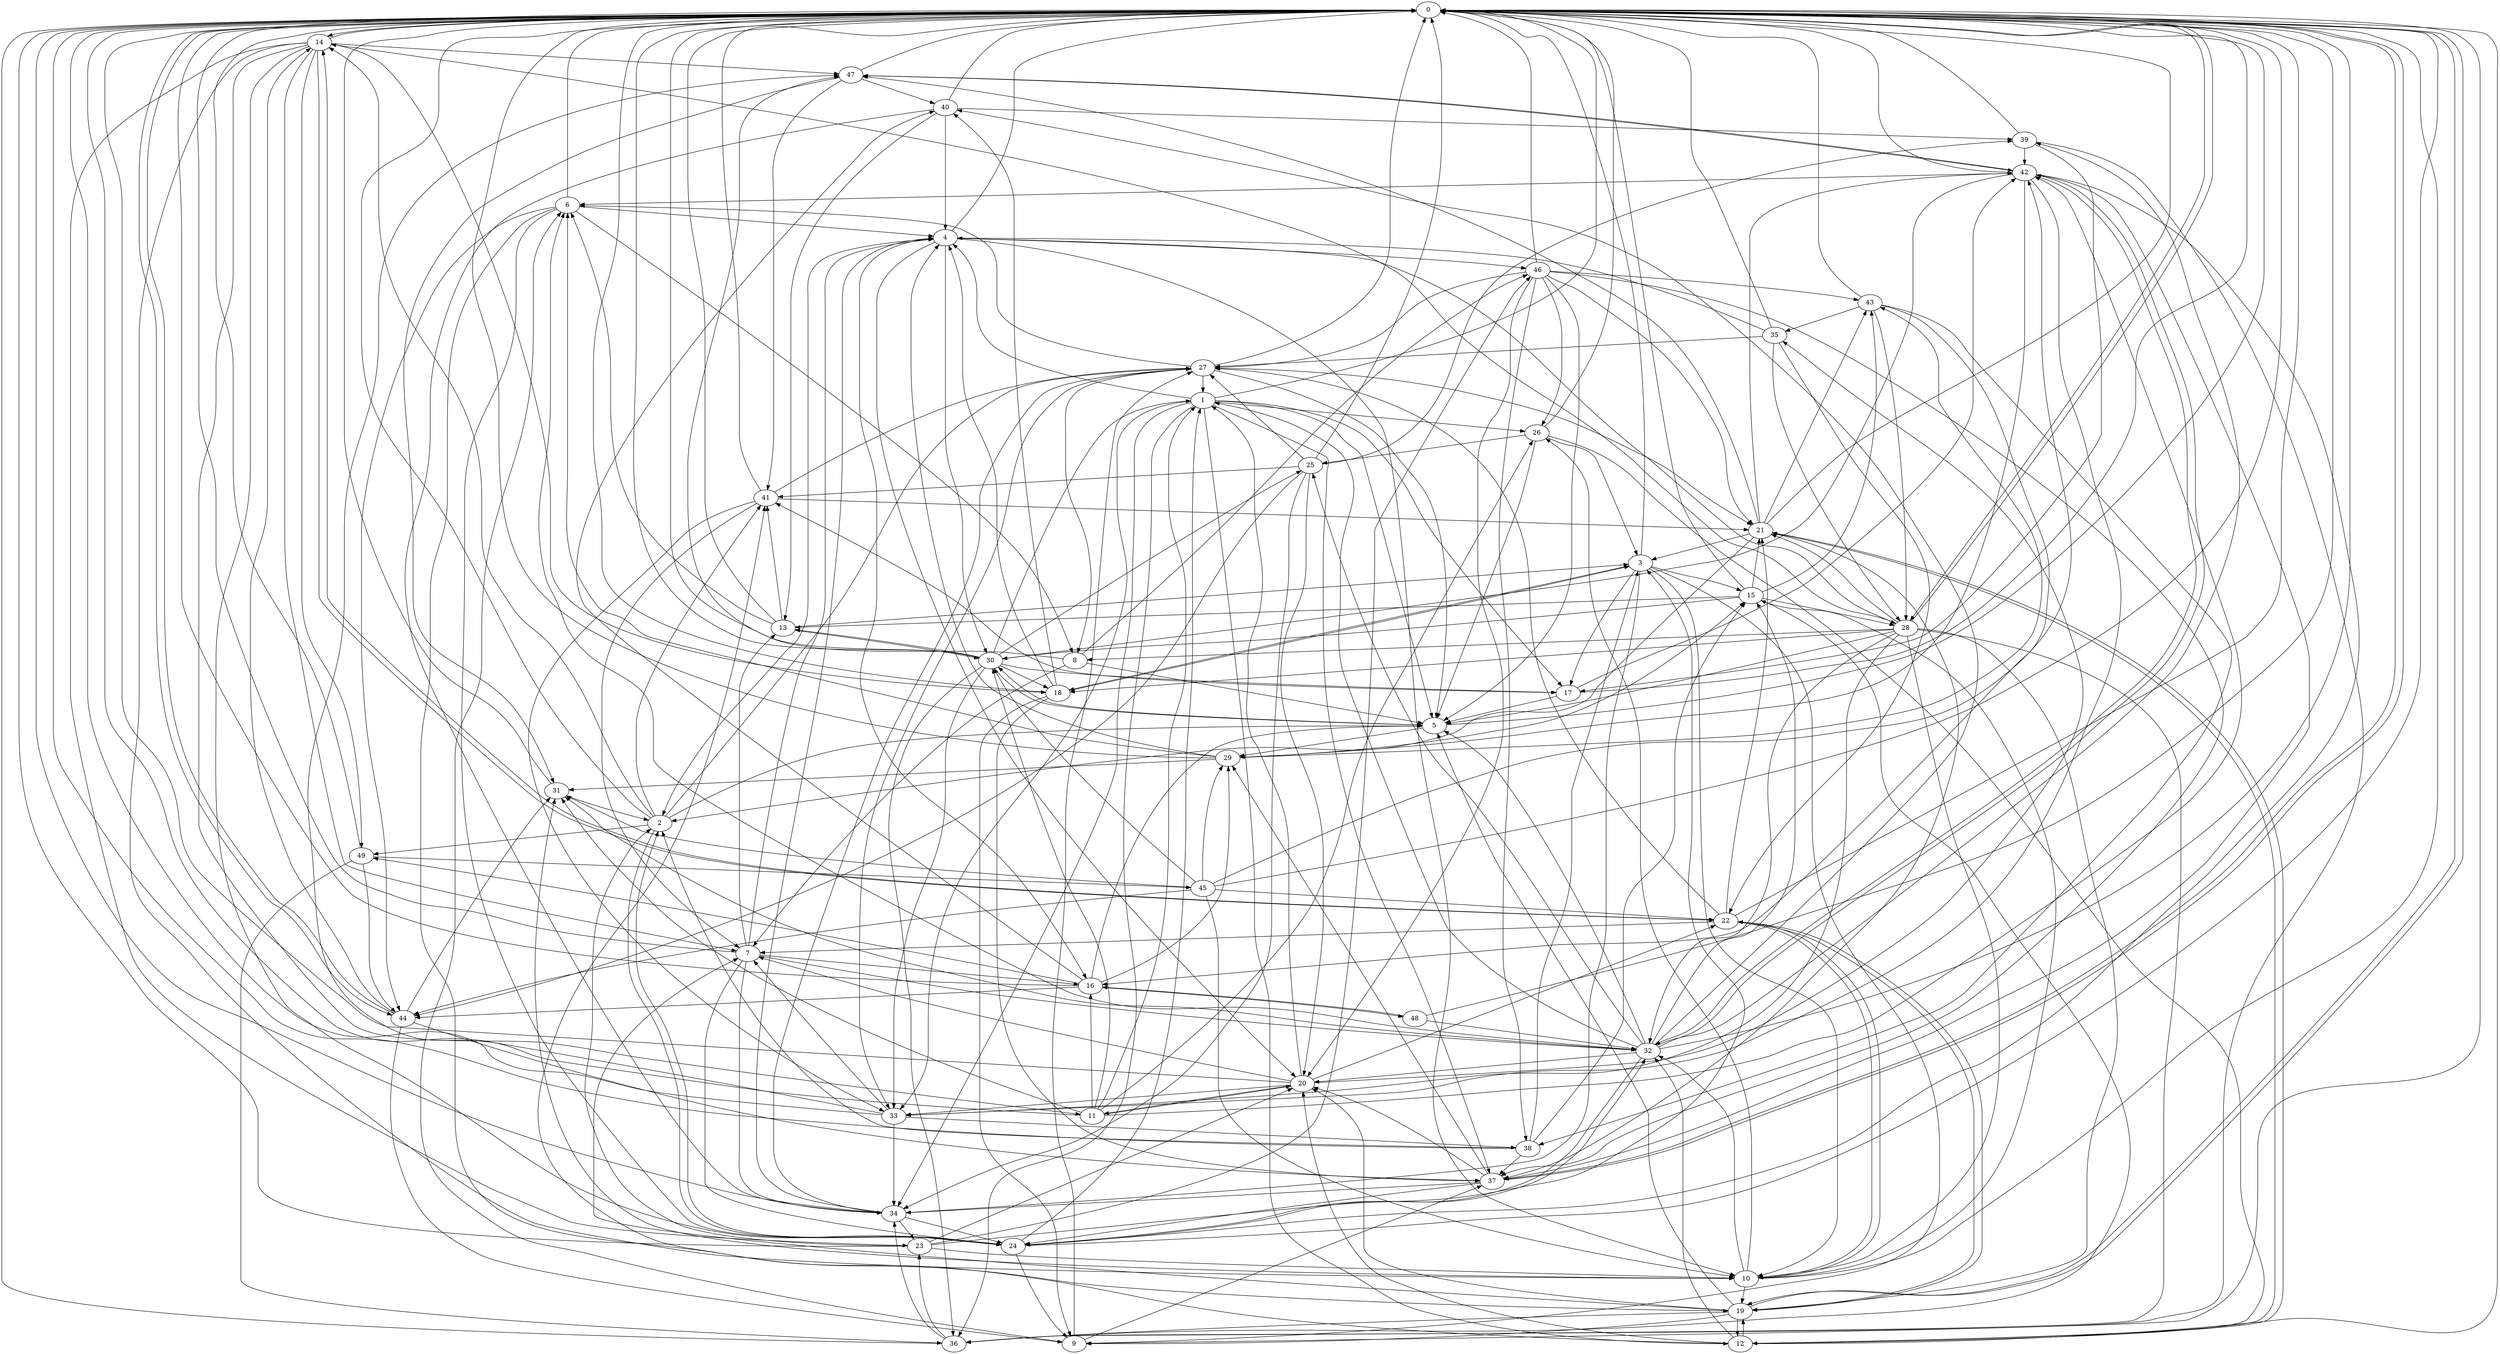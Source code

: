 strict digraph "" {
	0	 [component_delay=3];
	14	 [component_delay=3];
	0 -> 14	 [wire_delay=2];
	19	 [component_delay=3];
	0 -> 19	 [wire_delay=1];
	28	 [component_delay=3];
	0 -> 28	 [wire_delay=2];
	37	 [component_delay=3];
	0 -> 37	 [wire_delay=1];
	44	 [component_delay=3];
	0 -> 44	 [wire_delay=1];
	14 -> 0	 [wire_delay=0];
	24	 [component_delay=3];
	14 -> 24	 [wire_delay=1];
	49	 [component_delay=3];
	14 -> 49	 [wire_delay=1];
	10	 [component_delay=3];
	14 -> 10	 [wire_delay=1];
	18	 [component_delay=3];
	14 -> 18	 [wire_delay=1];
	7	 [component_delay=3];
	14 -> 7	 [wire_delay=1];
	22	 [component_delay=3];
	14 -> 22	 [wire_delay=1];
	11	 [component_delay=3];
	14 -> 11	 [wire_delay=1];
	23	 [component_delay=3];
	14 -> 23	 [wire_delay=0];
	47	 [component_delay=3];
	14 -> 47	 [wire_delay=1];
	19 -> 0	 [wire_delay=1];
	5	 [component_delay=3];
	19 -> 5	 [wire_delay=1];
	12	 [component_delay=3];
	19 -> 12	 [wire_delay=2];
	36	 [component_delay=3];
	19 -> 36	 [wire_delay=2];
	9	 [component_delay=3];
	19 -> 9	 [wire_delay=1];
	20	 [component_delay=3];
	19 -> 20	 [wire_delay=1];
	19 -> 7	 [wire_delay=2];
	19 -> 22	 [wire_delay=2];
	28 -> 0	 [wire_delay=0];
	28 -> 14	 [wire_delay=1];
	28 -> 19	 [wire_delay=0];
	28 -> 5	 [wire_delay=0];
	33	 [component_delay=3];
	28 -> 33	 [wire_delay=1];
	28 -> 36	 [wire_delay=1];
	28 -> 10	 [wire_delay=1];
	28 -> 18	 [wire_delay=1];
	8	 [component_delay=3];
	28 -> 8	 [wire_delay=0];
	32	 [component_delay=3];
	28 -> 32	 [wire_delay=0];
	21	 [component_delay=3];
	28 -> 21	 [wire_delay=1];
	37 -> 0	 [wire_delay=1];
	34	 [component_delay=3];
	37 -> 34	 [wire_delay=2];
	37 -> 24	 [wire_delay=2];
	37 -> 20	 [wire_delay=1];
	29	 [component_delay=3];
	37 -> 29	 [wire_delay=2];
	44 -> 0	 [wire_delay=1];
	44 -> 14	 [wire_delay=2];
	44 -> 37	 [wire_delay=1];
	44 -> 9	 [wire_delay=1];
	31	 [component_delay=3];
	44 -> 31	 [wire_delay=1];
	1	 [component_delay=3];
	1 -> 0	 [wire_delay=0];
	1 -> 37	 [wire_delay=0];
	4	 [component_delay=3];
	1 -> 4	 [wire_delay=0];
	1 -> 5	 [wire_delay=0];
	1 -> 12	 [wire_delay=1];
	17	 [component_delay=3];
	1 -> 17	 [wire_delay=1];
	26	 [component_delay=3];
	1 -> 26	 [wire_delay=1];
	1 -> 33	 [wire_delay=1];
	1 -> 34	 [wire_delay=1];
	1 -> 36	 [wire_delay=1];
	4 -> 0	 [wire_delay=1];
	4 -> 28	 [wire_delay=2];
	2	 [component_delay=3];
	4 -> 2	 [wire_delay=2];
	4 -> 10	 [wire_delay=2];
	16	 [component_delay=3];
	4 -> 16	 [wire_delay=1];
	4 -> 20	 [wire_delay=1];
	30	 [component_delay=3];
	4 -> 30	 [wire_delay=2];
	46	 [component_delay=3];
	4 -> 46	 [wire_delay=2];
	5 -> 0	 [wire_delay=1];
	5 -> 30	 [wire_delay=2];
	5 -> 29	 [wire_delay=2];
	12 -> 0	 [wire_delay=0];
	12 -> 19	 [wire_delay=0];
	41	 [component_delay=3];
	12 -> 41	 [wire_delay=1];
	12 -> 20	 [wire_delay=0];
	12 -> 32	 [wire_delay=0];
	12 -> 21	 [wire_delay=1];
	17 -> 0	 [wire_delay=0];
	17 -> 5	 [wire_delay=0];
	17 -> 41	 [wire_delay=1];
	42	 [component_delay=3];
	17 -> 42	 [wire_delay=0];
	26 -> 0	 [wire_delay=0];
	26 -> 5	 [wire_delay=0];
	26 -> 12	 [wire_delay=1];
	3	 [component_delay=3];
	26 -> 3	 [wire_delay=0];
	25	 [component_delay=3];
	26 -> 25	 [wire_delay=0];
	33 -> 0	 [wire_delay=0];
	33 -> 34	 [wire_delay=1];
	33 -> 7	 [wire_delay=1];
	33 -> 47	 [wire_delay=1];
	38	 [component_delay=3];
	33 -> 38	 [wire_delay=1];
	34 -> 0	 [wire_delay=0];
	34 -> 4	 [wire_delay=0];
	34 -> 24	 [wire_delay=1];
	27	 [component_delay=3];
	34 -> 27	 [wire_delay=0];
	34 -> 23	 [wire_delay=0];
	36 -> 0	 [wire_delay=0];
	36 -> 34	 [wire_delay=1];
	36 -> 23	 [wire_delay=0];
	2 -> 0	 [wire_delay=0];
	2 -> 14	 [wire_delay=1];
	2 -> 5	 [wire_delay=0];
	2 -> 24	 [wire_delay=1];
	2 -> 27	 [wire_delay=0];
	2 -> 41	 [wire_delay=1];
	2 -> 49	 [wire_delay=1];
	24 -> 0	 [wire_delay=0];
	24 -> 1	 [wire_delay=1];
	24 -> 2	 [wire_delay=1];
	24 -> 9	 [wire_delay=0];
	24 -> 32	 [wire_delay=0];
	27 -> 0	 [wire_delay=1];
	27 -> 1	 [wire_delay=2];
	27 -> 5	 [wire_delay=1];
	27 -> 33	 [wire_delay=2];
	6	 [component_delay=3];
	27 -> 6	 [wire_delay=1];
	27 -> 8	 [wire_delay=1];
	27 -> 21	 [wire_delay=2];
	41 -> 0	 [wire_delay=0];
	41 -> 33	 [wire_delay=1];
	41 -> 27	 [wire_delay=0];
	41 -> 7	 [wire_delay=1];
	41 -> 21	 [wire_delay=1];
	49 -> 0	 [wire_delay=0];
	49 -> 44	 [wire_delay=0];
	49 -> 36	 [wire_delay=1];
	45	 [component_delay=3];
	49 -> 45	 [wire_delay=1];
	3 -> 0	 [wire_delay=1];
	3 -> 17	 [wire_delay=2];
	3 -> 34	 [wire_delay=2];
	3 -> 9	 [wire_delay=1];
	3 -> 10	 [wire_delay=2];
	15	 [component_delay=3];
	3 -> 15	 [wire_delay=1];
	3 -> 18	 [wire_delay=2];
	9 -> 0	 [wire_delay=1];
	9 -> 37	 [wire_delay=1];
	9 -> 27	 [wire_delay=1];
	9 -> 6	 [wire_delay=1];
	10 -> 0	 [wire_delay=0];
	10 -> 19	 [wire_delay=0];
	10 -> 26	 [wire_delay=1];
	10 -> 15	 [wire_delay=0];
	10 -> 32	 [wire_delay=0];
	10 -> 22	 [wire_delay=1];
	10 -> 31	 [wire_delay=0];
	15 -> 0	 [wire_delay=1];
	15 -> 28	 [wire_delay=2];
	15 -> 36	 [wire_delay=2];
	15 -> 30	 [wire_delay=2];
	13	 [component_delay=3];
	15 -> 13	 [wire_delay=1];
	15 -> 21	 [wire_delay=2];
	43	 [component_delay=3];
	15 -> 43	 [wire_delay=1];
	18 -> 0	 [wire_delay=0];
	18 -> 37	 [wire_delay=0];
	18 -> 4	 [wire_delay=0];
	18 -> 3	 [wire_delay=0];
	18 -> 9	 [wire_delay=0];
	40	 [component_delay=3];
	18 -> 40	 [wire_delay=0];
	16 -> 0	 [wire_delay=1];
	16 -> 44	 [wire_delay=1];
	16 -> 5	 [wire_delay=1];
	16 -> 49	 [wire_delay=2];
	16 -> 29	 [wire_delay=2];
	16 -> 40	 [wire_delay=1];
	48	 [component_delay=3];
	16 -> 48	 [wire_delay=0];
	20 -> 0	 [wire_delay=1];
	20 -> 1	 [wire_delay=2];
	20 -> 33	 [wire_delay=2];
	20 -> 7	 [wire_delay=2];
	20 -> 22	 [wire_delay=2];
	20 -> 11	 [wire_delay=2];
	35	 [component_delay=3];
	20 -> 35	 [wire_delay=0];
	30 -> 0	 [wire_delay=0];
	30 -> 1	 [wire_delay=1];
	30 -> 5	 [wire_delay=0];
	30 -> 17	 [wire_delay=1];
	30 -> 33	 [wire_delay=1];
	30 -> 36	 [wire_delay=1];
	30 -> 18	 [wire_delay=1];
	30 -> 13	 [wire_delay=0];
	30 -> 47	 [wire_delay=1];
	30 -> 25	 [wire_delay=0];
	46 -> 0	 [wire_delay=0];
	46 -> 37	 [wire_delay=0];
	46 -> 5	 [wire_delay=0];
	46 -> 26	 [wire_delay=1];
	46 -> 27	 [wire_delay=0];
	46 -> 20	 [wire_delay=0];
	46 -> 21	 [wire_delay=1];
	46 -> 43	 [wire_delay=0];
	46 -> 38	 [wire_delay=1];
	29 -> 0	 [wire_delay=0];
	29 -> 4	 [wire_delay=0];
	29 -> 15	 [wire_delay=0];
	29 -> 6	 [wire_delay=0];
	29 -> 31	 [wire_delay=0];
	29 -> 43	 [wire_delay=0];
	6 -> 0	 [wire_delay=1];
	6 -> 19	 [wire_delay=1];
	6 -> 44	 [wire_delay=1];
	6 -> 4	 [wire_delay=1];
	6 -> 24	 [wire_delay=2];
	6 -> 8	 [wire_delay=1];
	8 -> 0	 [wire_delay=1];
	8 -> 5	 [wire_delay=1];
	8 -> 46	 [wire_delay=2];
	8 -> 7	 [wire_delay=2];
	7 -> 0	 [wire_delay=0];
	7 -> 4	 [wire_delay=0];
	7 -> 34	 [wire_delay=1];
	7 -> 24	 [wire_delay=1];
	7 -> 16	 [wire_delay=0];
	7 -> 13	 [wire_delay=0];
	7 -> 32	 [wire_delay=0];
	13 -> 0	 [wire_delay=1];
	13 -> 41	 [wire_delay=2];
	13 -> 3	 [wire_delay=1];
	13 -> 30	 [wire_delay=2];
	13 -> 6	 [wire_delay=1];
	32 -> 0	 [wire_delay=1];
	32 -> 1	 [wire_delay=2];
	32 -> 5	 [wire_delay=1];
	32 -> 24	 [wire_delay=2];
	32 -> 15	 [wire_delay=1];
	32 -> 20	 [wire_delay=1];
	32 -> 6	 [wire_delay=1];
	32 -> 31	 [wire_delay=1];
	32 -> 42	 [wire_delay=1];
	32 -> 40	 [wire_delay=1];
	32 -> 25	 [wire_delay=1];
	39	 [component_delay=3];
	32 -> 39	 [wire_delay=2];
	22 -> 0	 [wire_delay=0];
	22 -> 14	 [wire_delay=1];
	22 -> 19	 [wire_delay=0];
	22 -> 27	 [wire_delay=0];
	22 -> 10	 [wire_delay=1];
	22 -> 7	 [wire_delay=1];
	22 -> 21	 [wire_delay=1];
	31 -> 0	 [wire_delay=1];
	31 -> 2	 [wire_delay=2];
	11 -> 0	 [wire_delay=0];
	11 -> 1	 [wire_delay=1];
	11 -> 26	 [wire_delay=1];
	11 -> 16	 [wire_delay=0];
	11 -> 20	 [wire_delay=0];
	11 -> 30	 [wire_delay=1];
	11 -> 31	 [wire_delay=0];
	11 -> 42	 [wire_delay=0];
	42 -> 0	 [wire_delay=1];
	42 -> 37	 [wire_delay=1];
	42 -> 33	 [wire_delay=2];
	42 -> 24	 [wire_delay=2];
	42 -> 30	 [wire_delay=2];
	42 -> 29	 [wire_delay=2];
	42 -> 6	 [wire_delay=1];
	42 -> 32	 [wire_delay=1];
	42 -> 47	 [wire_delay=2];
	21 -> 0	 [wire_delay=0];
	21 -> 37	 [wire_delay=0];
	21 -> 12	 [wire_delay=1];
	21 -> 2	 [wire_delay=1];
	21 -> 3	 [wire_delay=0];
	21 -> 42	 [wire_delay=0];
	21 -> 47	 [wire_delay=1];
	21 -> 43	 [wire_delay=0];
	23 -> 0	 [wire_delay=1];
	23 -> 2	 [wire_delay=2];
	23 -> 3	 [wire_delay=1];
	23 -> 10	 [wire_delay=2];
	23 -> 20	 [wire_delay=1];
	23 -> 46	 [wire_delay=2];
	47 -> 0	 [wire_delay=0];
	47 -> 41	 [wire_delay=1];
	47 -> 31	 [wire_delay=0];
	47 -> 42	 [wire_delay=0];
	47 -> 40	 [wire_delay=0];
	43 -> 0	 [wire_delay=1];
	43 -> 28	 [wire_delay=2];
	43 -> 16	 [wire_delay=1];
	43 -> 35	 [wire_delay=0];
	43 -> 38	 [wire_delay=2];
	40 -> 0	 [wire_delay=1];
	40 -> 4	 [wire_delay=1];
	40 -> 34	 [wire_delay=2];
	40 -> 13	 [wire_delay=1];
	40 -> 39	 [wire_delay=2];
	48 -> 0	 [wire_delay=2];
	48 -> 16	 [wire_delay=2];
	48 -> 32	 [wire_delay=2];
	35 -> 0	 [wire_delay=2];
	35 -> 28	 [wire_delay=3];
	35 -> 4	 [wire_delay=2];
	35 -> 27	 [wire_delay=2];
	35 -> 22	 [wire_delay=3];
	25 -> 0	 [wire_delay=1];
	25 -> 44	 [wire_delay=1];
	25 -> 34	 [wire_delay=2];
	25 -> 27	 [wire_delay=1];
	25 -> 41	 [wire_delay=2];
	25 -> 20	 [wire_delay=1];
	25 -> 39	 [wire_delay=2];
	39 -> 0	 [wire_delay=0];
	39 -> 17	 [wire_delay=1];
	39 -> 36	 [wire_delay=1];
	39 -> 42	 [wire_delay=0];
	38 -> 0	 [wire_delay=0];
	38 -> 37	 [wire_delay=0];
	38 -> 2	 [wire_delay=1];
	38 -> 3	 [wire_delay=0];
	38 -> 15	 [wire_delay=0];
	45 -> 0	 [wire_delay=0];
	45 -> 44	 [wire_delay=0];
	45 -> 10	 [wire_delay=1];
	45 -> 30	 [wire_delay=1];
	45 -> 29	 [wire_delay=1];
	45 -> 22	 [wire_delay=1];
	45 -> 31	 [wire_delay=0];
	45 -> 42	 [wire_delay=0];
}
